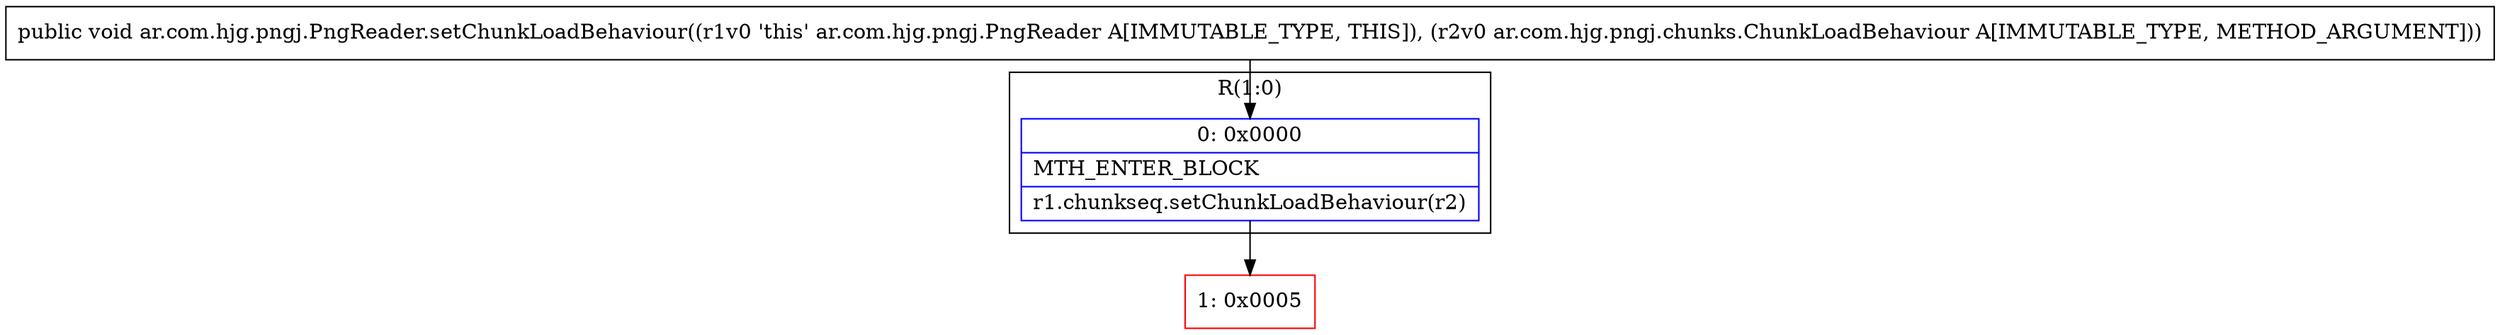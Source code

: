 digraph "CFG forar.com.hjg.pngj.PngReader.setChunkLoadBehaviour(Lar\/com\/hjg\/pngj\/chunks\/ChunkLoadBehaviour;)V" {
subgraph cluster_Region_1653889206 {
label = "R(1:0)";
node [shape=record,color=blue];
Node_0 [shape=record,label="{0\:\ 0x0000|MTH_ENTER_BLOCK\l|r1.chunkseq.setChunkLoadBehaviour(r2)\l}"];
}
Node_1 [shape=record,color=red,label="{1\:\ 0x0005}"];
MethodNode[shape=record,label="{public void ar.com.hjg.pngj.PngReader.setChunkLoadBehaviour((r1v0 'this' ar.com.hjg.pngj.PngReader A[IMMUTABLE_TYPE, THIS]), (r2v0 ar.com.hjg.pngj.chunks.ChunkLoadBehaviour A[IMMUTABLE_TYPE, METHOD_ARGUMENT])) }"];
MethodNode -> Node_0;
Node_0 -> Node_1;
}

